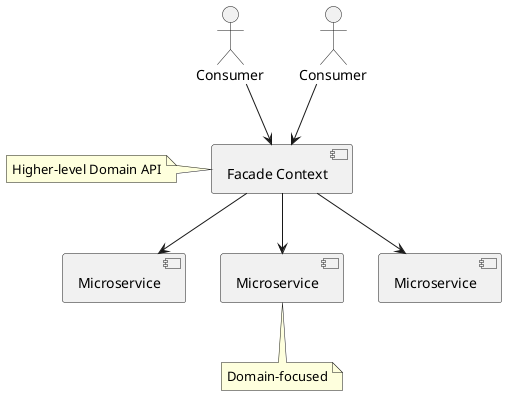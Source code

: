 @startuml

actor "Consumer" as con1
actor "Consumer" as con2



component "Facade Context" as facade

note left of facade: Higher-level Domain API

component "Microservice" as service1
component "Microservice" as service2
component "Microservice" as service3

note bottom of service2: Domain-focused

facade --> service1
facade --> service2
facade --> service3

con1 --> facade
con2 --> facade

@enduml